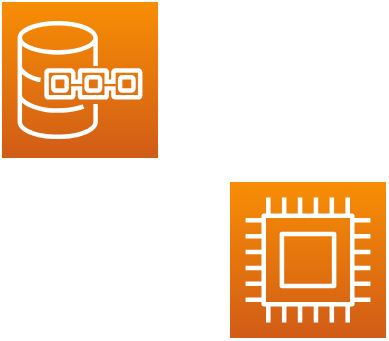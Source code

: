 <mxfile version="13.10.0" type="embed">
    <diagram id="4hNK9U_B847APRfDFV3t" name="Page-1">
        <mxGraphModel dx="1066" dy="621" grid="1" gridSize="10" guides="1" tooltips="1" connect="1" arrows="1" fold="1" page="1" pageScale="1" pageWidth="827" pageHeight="1169" math="0" shadow="0">
            <root>
                <mxCell id="0"/>
                <mxCell id="1" parent="0"/>
                <mxCell id="2" value="" style="outlineConnect=0;fontColor=#232F3E;gradientColor=#F78E04;gradientDirection=north;fillColor=#D05C17;strokeColor=#ffffff;dashed=0;verticalLabelPosition=bottom;verticalAlign=top;align=center;html=1;fontSize=12;fontStyle=0;aspect=fixed;shape=mxgraph.aws4.resourceIcon;resIcon=mxgraph.aws4.quantum_ledger_database;" vertex="1" parent="1">
                    <mxGeometry x="336" y="90" width="78" height="78" as="geometry"/>
                </mxCell>
                <mxCell id="3" value="" style="outlineConnect=0;fontColor=#232F3E;gradientColor=#F78E04;gradientDirection=north;fillColor=#D05C17;strokeColor=#ffffff;dashed=0;verticalLabelPosition=bottom;verticalAlign=top;align=center;html=1;fontSize=12;fontStyle=0;aspect=fixed;shape=mxgraph.aws4.resourceIcon;resIcon=mxgraph.aws4.compute;" vertex="1" parent="1">
                    <mxGeometry x="450" y="180" width="78" height="78" as="geometry"/>
                </mxCell>
            </root>
        </mxGraphModel>
    </diagram>
</mxfile>